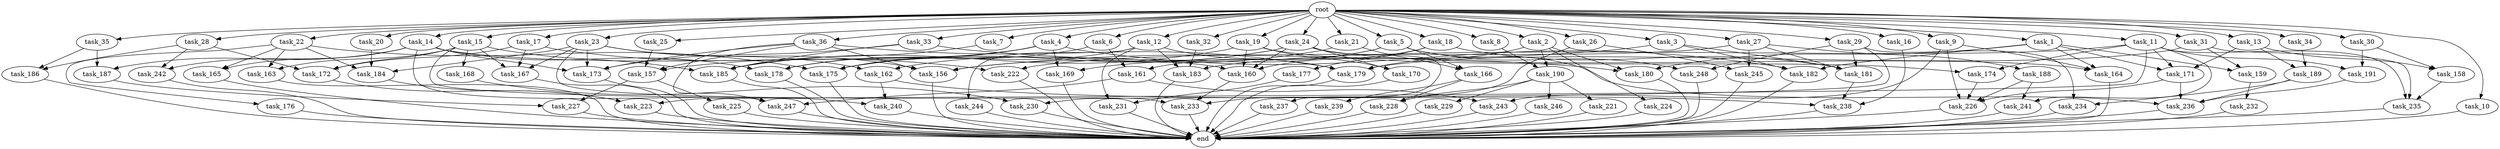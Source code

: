 digraph G {
  task_8 [size="102.400000"];
  task_239 [size="13743895347.200001"];
  task_173 [size="56693568307.200005"];
  task_158 [size="73014444032.000000"];
  task_17 [size="102.400000"];
  task_32 [size="102.400000"];
  root [size="0.000000"];
  task_223 [size="175234665676.800018"];
  task_242 [size="55834574848.000000"];
  task_157 [size="55834574848.000000"];
  task_161 [size="58411555225.600006"];
  task_159 [size="21474836480.000000"];
  task_26 [size="102.400000"];
  task_15 [size="102.400000"];
  task_167 [size="86758339379.200012"];
  task_227 [size="62706522521.600006"];
  task_166 [size="140874927308.800018"];
  task_184 [size="69578470195.199997"];
  task_177 [size="30923764531.200001"];
  task_33 [size="102.400000"];
  task_186 [size="84181359001.600006"];
  task_181 [size="193273528320.000000"];
  task_231 [size="171798691840.000000"];
  task_241 [size="155477816115.200012"];
  task_233 [size="24910810316.800003"];
  task_176 [size="42090679500.800003"];
  end [size="0.000000"];
  task_13 [size="102.400000"];
  task_30 [size="102.400000"];
  task_5 [size="102.400000"];
  task_237 [size="21474836480.000000"];
  task_183 [size="241377162035.200012"];
  task_6 [size="102.400000"];
  task_7 [size="102.400000"];
  task_240 [size="17179869184.000000"];
  task_22 [size="102.400000"];
  task_169 [size="58411555225.600006"];
  task_3 [size="102.400000"];
  task_179 [size="190696547942.400024"];
  task_187 [size="55834574848.000000"];
  task_164 [size="32641751449.600002"];
  task_221 [size="13743895347.200001"];
  task_236 [size="79886391705.600006"];
  task_230 [size="107374182400.000000"];
  task_234 [size="93630287052.800003"];
  task_188 [size="54975581388.800003"];
  task_35 [size="102.400000"];
  task_16 [size="102.400000"];
  task_191 [size="116823110451.200012"];
  task_175 [size="152900835737.600006"];
  task_224 [size="69578470195.199997"];
  task_189 [size="84181359001.600006"];
  task_160 [size="135720966553.600006"];
  task_182 [size="32641751449.600002"];
  task_245 [size="62706522521.600006"];
  task_21 [size="102.400000"];
  task_18 [size="102.400000"];
  task_180 [size="85040352460.800003"];
  task_31 [size="102.400000"];
  task_244 [size="85899345920.000000"];
  task_9 [size="102.400000"];
  task_162 [size="35218731827.200005"];
  task_168 [size="3435973836.800000"];
  task_28 [size="102.400000"];
  task_174 [size="155477816115.200012"];
  task_247 [size="66142496358.400002"];
  task_29 [size="102.400000"];
  task_185 [size="102220221644.800003"];
  task_34 [size="102.400000"];
  task_10 [size="102.400000"];
  task_163 [size="45526653337.600006"];
  task_178 [size="20615843020.800003"];
  task_2 [size="102.400000"];
  task_171 [size="135720966553.600006"];
  task_225 [size="54975581388.800003"];
  task_228 [size="27487790694.400002"];
  task_14 [size="102.400000"];
  task_156 [size="142592914227.200012"];
  task_222 [size="124554051584.000000"];
  task_24 [size="102.400000"];
  task_243 [size="34359738368.000000"];
  task_19 [size="102.400000"];
  task_226 [size="108233175859.200012"];
  task_36 [size="102.400000"];
  task_170 [size="91053306675.200012"];
  task_25 [size="102.400000"];
  task_4 [size="102.400000"];
  task_235 [size="130567005798.400009"];
  task_27 [size="102.400000"];
  task_232 [size="13743895347.200001"];
  task_229 [size="13743895347.200001"];
  task_23 [size="102.400000"];
  task_12 [size="102.400000"];
  task_165 [size="55834574848.000000"];
  task_1 [size="102.400000"];
  task_11 [size="102.400000"];
  task_190 [size="83322365542.400009"];
  task_172 [size="115105123532.800003"];
  task_246 [size="13743895347.200001"];
  task_20 [size="102.400000"];
  task_238 [size="138297946931.200012"];
  task_248 [size="140874927308.800018"];

  task_8 -> task_190 [size="134217728.000000"];
  task_239 -> end [size="1.000000"];
  task_173 -> end [size="1.000000"];
  task_158 -> task_235 [size="301989888.000000"];
  task_17 -> task_172 [size="679477248.000000"];
  task_17 -> task_167 [size="679477248.000000"];
  task_17 -> task_222 [size="679477248.000000"];
  task_32 -> task_183 [size="679477248.000000"];
  root -> task_8 [size="1.000000"];
  root -> task_14 [size="1.000000"];
  root -> task_24 [size="1.000000"];
  root -> task_13 [size="1.000000"];
  root -> task_17 [size="1.000000"];
  root -> task_21 [size="1.000000"];
  root -> task_18 [size="1.000000"];
  root -> task_22 [size="1.000000"];
  root -> task_31 [size="1.000000"];
  root -> task_9 [size="1.000000"];
  root -> task_5 [size="1.000000"];
  root -> task_36 [size="1.000000"];
  root -> task_32 [size="1.000000"];
  root -> task_26 [size="1.000000"];
  root -> task_15 [size="1.000000"];
  root -> task_6 [size="1.000000"];
  root -> task_4 [size="1.000000"];
  root -> task_25 [size="1.000000"];
  root -> task_30 [size="1.000000"];
  root -> task_34 [size="1.000000"];
  root -> task_3 [size="1.000000"];
  root -> task_19 [size="1.000000"];
  root -> task_10 [size="1.000000"];
  root -> task_23 [size="1.000000"];
  root -> task_12 [size="1.000000"];
  root -> task_1 [size="1.000000"];
  root -> task_33 [size="1.000000"];
  root -> task_2 [size="1.000000"];
  root -> task_29 [size="1.000000"];
  root -> task_20 [size="1.000000"];
  root -> task_35 [size="1.000000"];
  root -> task_7 [size="1.000000"];
  root -> task_27 [size="1.000000"];
  root -> task_11 [size="1.000000"];
  root -> task_28 [size="1.000000"];
  root -> task_16 [size="1.000000"];
  task_223 -> end [size="1.000000"];
  task_242 -> end [size="1.000000"];
  task_157 -> task_227 [size="536870912.000000"];
  task_157 -> task_225 [size="536870912.000000"];
  task_161 -> task_247 [size="301989888.000000"];
  task_161 -> task_243 [size="301989888.000000"];
  task_159 -> task_232 [size="134217728.000000"];
  task_26 -> task_245 [size="75497472.000000"];
  task_26 -> task_233 [size="75497472.000000"];
  task_15 -> task_185 [size="33554432.000000"];
  task_15 -> task_172 [size="33554432.000000"];
  task_15 -> task_167 [size="33554432.000000"];
  task_15 -> task_168 [size="33554432.000000"];
  task_15 -> task_163 [size="33554432.000000"];
  task_15 -> task_240 [size="33554432.000000"];
  task_167 -> end [size="1.000000"];
  task_227 -> end [size="1.000000"];
  task_166 -> task_239 [size="134217728.000000"];
  task_166 -> task_228 [size="134217728.000000"];
  task_184 -> task_223 [size="33554432.000000"];
  task_177 -> task_231 [size="838860800.000000"];
  task_33 -> task_185 [size="75497472.000000"];
  task_33 -> task_180 [size="75497472.000000"];
  task_33 -> task_173 [size="75497472.000000"];
  task_186 -> end [size="1.000000"];
  task_181 -> task_238 [size="679477248.000000"];
  task_231 -> end [size="1.000000"];
  task_241 -> end [size="1.000000"];
  task_233 -> end [size="1.000000"];
  task_176 -> end [size="1.000000"];
  task_13 -> task_189 [size="411041792.000000"];
  task_13 -> task_158 [size="411041792.000000"];
  task_13 -> task_171 [size="411041792.000000"];
  task_30 -> task_191 [size="301989888.000000"];
  task_30 -> task_158 [size="301989888.000000"];
  task_5 -> task_161 [size="536870912.000000"];
  task_5 -> task_236 [size="536870912.000000"];
  task_5 -> task_169 [size="536870912.000000"];
  task_5 -> task_166 [size="536870912.000000"];
  task_5 -> task_248 [size="536870912.000000"];
  task_237 -> end [size="1.000000"];
  task_183 -> end [size="1.000000"];
  task_6 -> task_161 [size="33554432.000000"];
  task_6 -> task_178 [size="33554432.000000"];
  task_7 -> task_185 [size="209715200.000000"];
  task_240 -> end [size="1.000000"];
  task_22 -> task_184 [size="411041792.000000"];
  task_22 -> task_175 [size="411041792.000000"];
  task_22 -> task_176 [size="411041792.000000"];
  task_22 -> task_165 [size="411041792.000000"];
  task_22 -> task_163 [size="411041792.000000"];
  task_169 -> end [size="1.000000"];
  task_3 -> task_181 [size="209715200.000000"];
  task_3 -> task_156 [size="209715200.000000"];
  task_3 -> task_182 [size="209715200.000000"];
  task_179 -> end [size="1.000000"];
  task_187 -> task_227 [size="75497472.000000"];
  task_164 -> end [size="1.000000"];
  task_221 -> end [size="1.000000"];
  task_236 -> end [size="1.000000"];
  task_230 -> end [size="1.000000"];
  task_234 -> end [size="1.000000"];
  task_188 -> task_241 [size="679477248.000000"];
  task_188 -> task_226 [size="679477248.000000"];
  task_35 -> task_186 [size="411041792.000000"];
  task_35 -> task_187 [size="411041792.000000"];
  task_16 -> task_238 [size="536870912.000000"];
  task_191 -> task_236 [size="33554432.000000"];
  task_175 -> end [size="1.000000"];
  task_224 -> end [size="1.000000"];
  task_189 -> task_236 [size="75497472.000000"];
  task_189 -> task_234 [size="75497472.000000"];
  task_160 -> task_233 [size="33554432.000000"];
  task_182 -> end [size="1.000000"];
  task_245 -> end [size="1.000000"];
  task_21 -> task_156 [size="838860800.000000"];
  task_21 -> task_166 [size="838860800.000000"];
  task_18 -> task_181 [size="301989888.000000"];
  task_18 -> task_160 [size="301989888.000000"];
  task_18 -> task_177 [size="301989888.000000"];
  task_180 -> end [size="1.000000"];
  task_31 -> task_159 [size="134217728.000000"];
  task_31 -> task_179 [size="134217728.000000"];
  task_31 -> task_235 [size="134217728.000000"];
  task_244 -> end [size="1.000000"];
  task_9 -> task_226 [size="33554432.000000"];
  task_9 -> task_243 [size="33554432.000000"];
  task_9 -> task_164 [size="33554432.000000"];
  task_162 -> task_240 [size="134217728.000000"];
  task_162 -> task_238 [size="134217728.000000"];
  task_168 -> task_230 [size="209715200.000000"];
  task_28 -> task_172 [size="411041792.000000"];
  task_28 -> task_186 [size="411041792.000000"];
  task_28 -> task_242 [size="411041792.000000"];
  task_174 -> task_226 [size="209715200.000000"];
  task_247 -> end [size="1.000000"];
  task_29 -> task_181 [size="838860800.000000"];
  task_29 -> task_230 [size="838860800.000000"];
  task_29 -> task_234 [size="838860800.000000"];
  task_29 -> task_248 [size="838860800.000000"];
  task_185 -> end [size="1.000000"];
  task_34 -> task_189 [size="411041792.000000"];
  task_10 -> end [size="1.000000"];
  task_163 -> end [size="1.000000"];
  task_178 -> end [size="1.000000"];
  task_2 -> task_190 [size="679477248.000000"];
  task_2 -> task_180 [size="679477248.000000"];
  task_2 -> task_179 [size="679477248.000000"];
  task_2 -> task_224 [size="679477248.000000"];
  task_171 -> task_236 [size="134217728.000000"];
  task_171 -> task_226 [size="134217728.000000"];
  task_225 -> end [size="1.000000"];
  task_228 -> end [size="1.000000"];
  task_14 -> task_242 [size="134217728.000000"];
  task_14 -> task_160 [size="134217728.000000"];
  task_14 -> task_173 [size="134217728.000000"];
  task_14 -> task_187 [size="134217728.000000"];
  task_14 -> task_165 [size="134217728.000000"];
  task_14 -> task_247 [size="134217728.000000"];
  task_14 -> task_178 [size="134217728.000000"];
  task_156 -> end [size="1.000000"];
  task_222 -> end [size="1.000000"];
  task_24 -> task_160 [size="209715200.000000"];
  task_24 -> task_162 [size="209715200.000000"];
  task_24 -> task_164 [size="209715200.000000"];
  task_24 -> task_170 [size="209715200.000000"];
  task_24 -> task_175 [size="209715200.000000"];
  task_24 -> task_237 [size="209715200.000000"];
  task_243 -> end [size="1.000000"];
  task_19 -> task_185 [size="679477248.000000"];
  task_19 -> task_160 [size="679477248.000000"];
  task_19 -> task_174 [size="679477248.000000"];
  task_19 -> task_170 [size="679477248.000000"];
  task_226 -> end [size="1.000000"];
  task_36 -> task_157 [size="209715200.000000"];
  task_36 -> task_179 [size="209715200.000000"];
  task_36 -> task_247 [size="209715200.000000"];
  task_36 -> task_156 [size="209715200.000000"];
  task_36 -> task_173 [size="209715200.000000"];
  task_170 -> end [size="1.000000"];
  task_25 -> task_157 [size="301989888.000000"];
  task_4 -> task_157 [size="33554432.000000"];
  task_4 -> task_175 [size="33554432.000000"];
  task_4 -> task_169 [size="33554432.000000"];
  task_4 -> task_178 [size="33554432.000000"];
  task_4 -> task_182 [size="33554432.000000"];
  task_235 -> end [size="1.000000"];
  task_27 -> task_188 [size="536870912.000000"];
  task_27 -> task_181 [size="536870912.000000"];
  task_27 -> task_245 [size="536870912.000000"];
  task_27 -> task_222 [size="536870912.000000"];
  task_232 -> end [size="1.000000"];
  task_229 -> end [size="1.000000"];
  task_23 -> task_162 [size="134217728.000000"];
  task_23 -> task_156 [size="134217728.000000"];
  task_23 -> task_173 [size="134217728.000000"];
  task_23 -> task_233 [size="134217728.000000"];
  task_23 -> task_184 [size="134217728.000000"];
  task_23 -> task_167 [size="134217728.000000"];
  task_12 -> task_231 [size="838860800.000000"];
  task_12 -> task_175 [size="838860800.000000"];
  task_12 -> task_183 [size="838860800.000000"];
  task_12 -> task_179 [size="838860800.000000"];
  task_12 -> task_244 [size="838860800.000000"];
  task_165 -> end [size="1.000000"];
  task_1 -> task_159 [size="75497472.000000"];
  task_1 -> task_180 [size="75497472.000000"];
  task_1 -> task_182 [size="75497472.000000"];
  task_1 -> task_171 [size="75497472.000000"];
  task_1 -> task_164 [size="75497472.000000"];
  task_11 -> task_235 [size="838860800.000000"];
  task_11 -> task_174 [size="838860800.000000"];
  task_11 -> task_223 [size="838860800.000000"];
  task_11 -> task_183 [size="838860800.000000"];
  task_11 -> task_191 [size="838860800.000000"];
  task_11 -> task_241 [size="838860800.000000"];
  task_11 -> task_171 [size="838860800.000000"];
  task_190 -> task_229 [size="134217728.000000"];
  task_190 -> task_228 [size="134217728.000000"];
  task_190 -> task_221 [size="134217728.000000"];
  task_190 -> task_246 [size="134217728.000000"];
  task_172 -> task_223 [size="838860800.000000"];
  task_246 -> end [size="1.000000"];
  task_20 -> task_184 [size="134217728.000000"];
  task_238 -> end [size="1.000000"];
  task_248 -> end [size="1.000000"];
}
